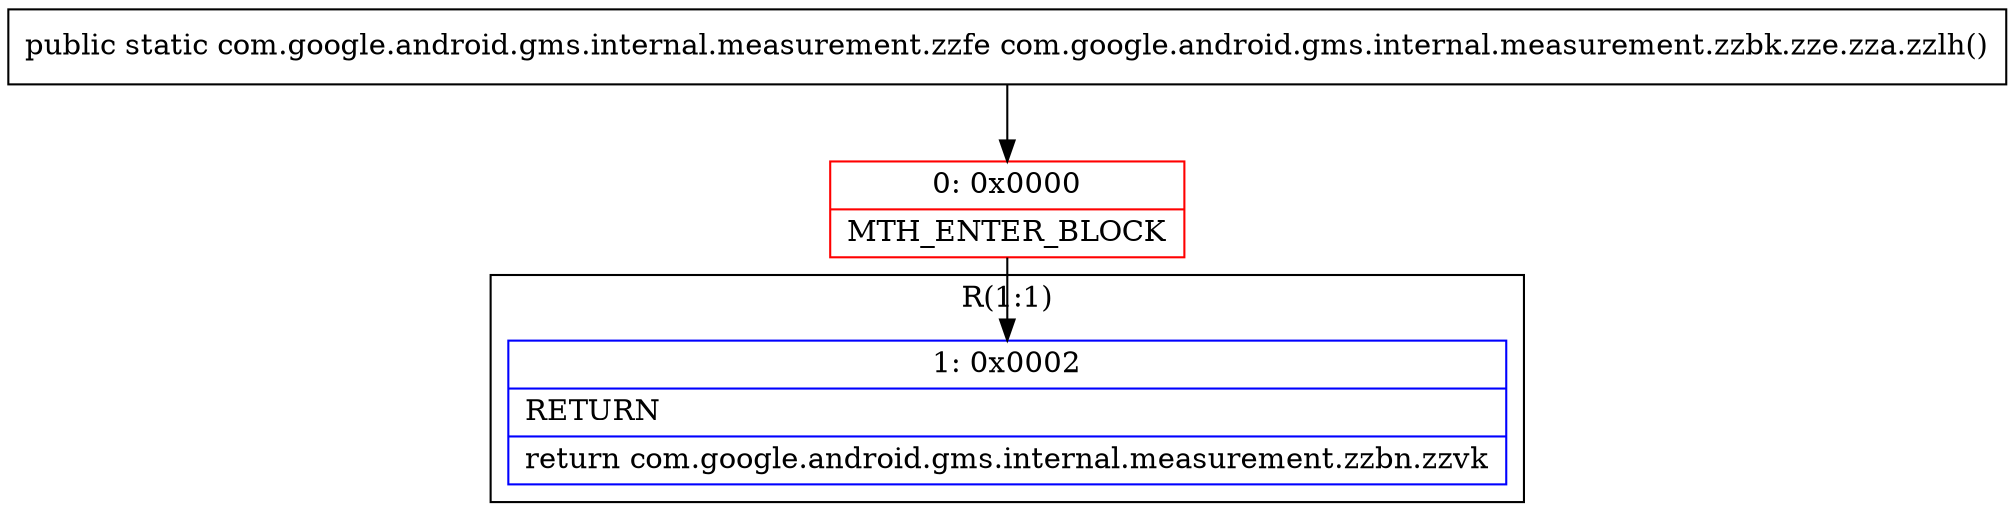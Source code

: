 digraph "CFG forcom.google.android.gms.internal.measurement.zzbk.zze.zza.zzlh()Lcom\/google\/android\/gms\/internal\/measurement\/zzfe;" {
subgraph cluster_Region_643575266 {
label = "R(1:1)";
node [shape=record,color=blue];
Node_1 [shape=record,label="{1\:\ 0x0002|RETURN\l|return com.google.android.gms.internal.measurement.zzbn.zzvk\l}"];
}
Node_0 [shape=record,color=red,label="{0\:\ 0x0000|MTH_ENTER_BLOCK\l}"];
MethodNode[shape=record,label="{public static com.google.android.gms.internal.measurement.zzfe com.google.android.gms.internal.measurement.zzbk.zze.zza.zzlh() }"];
MethodNode -> Node_0;
Node_0 -> Node_1;
}

